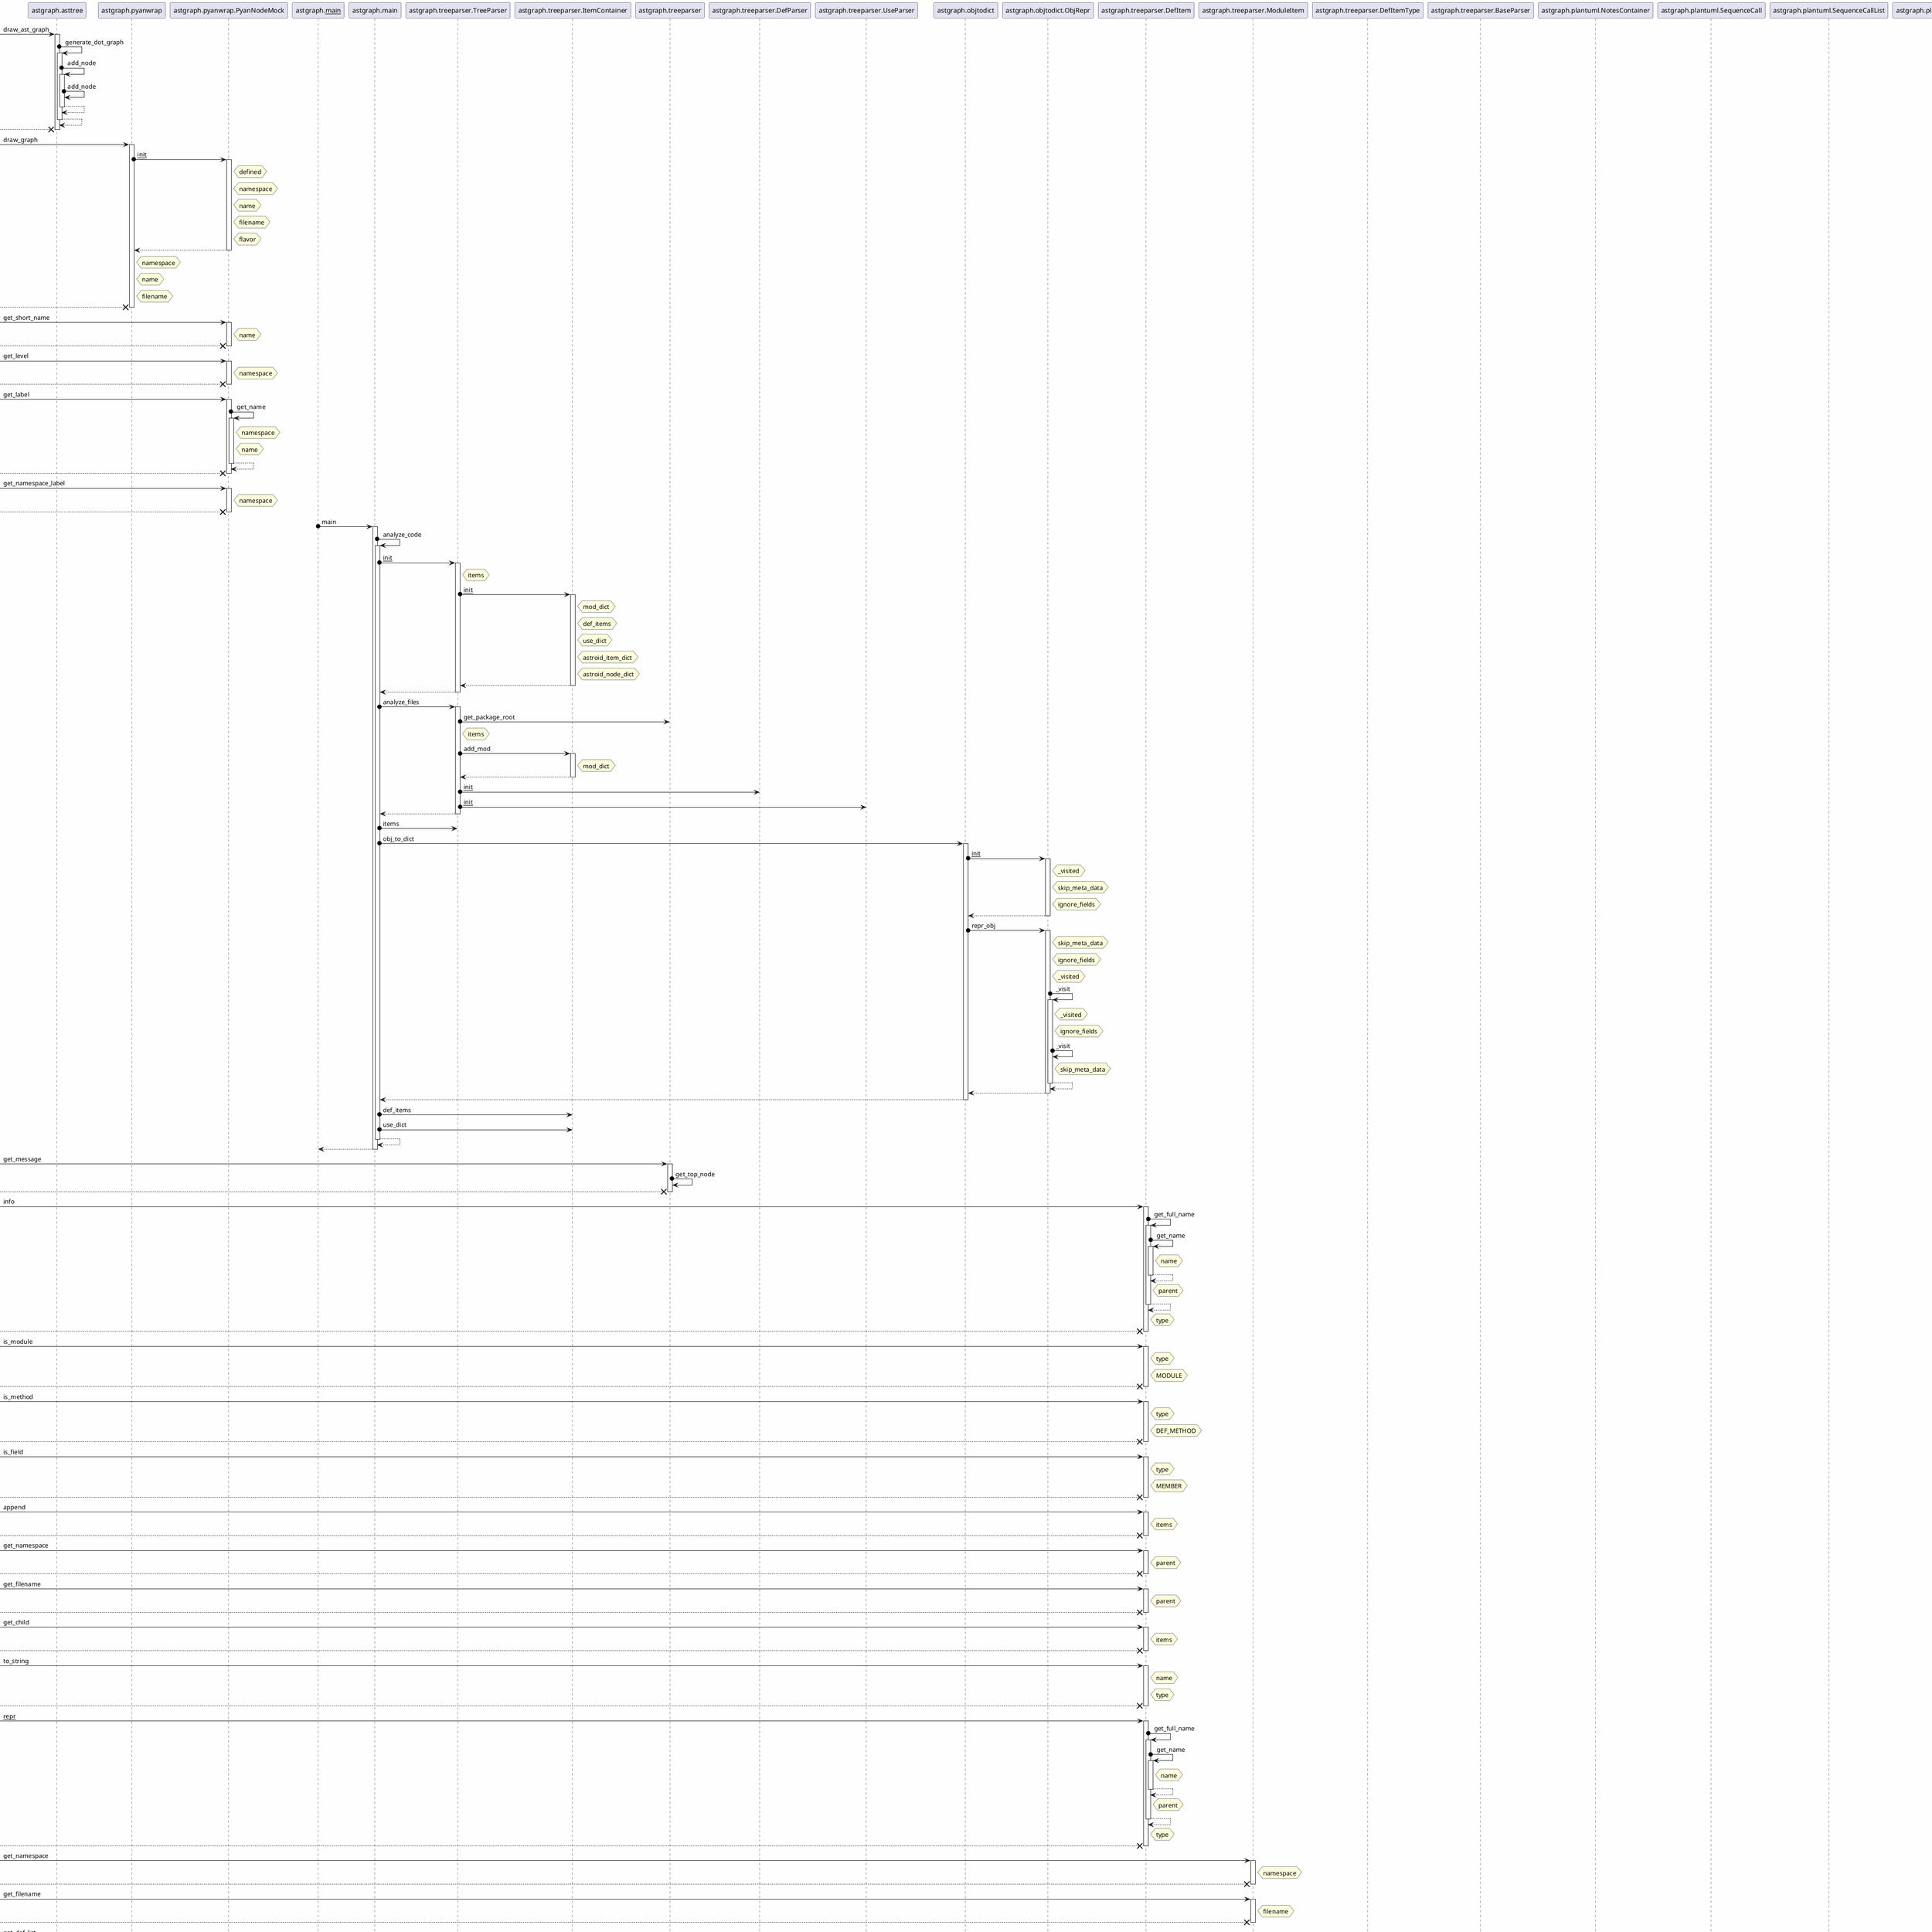 @startuml

skinparam backgroundColor #FEFEFE


[-> astgraph.asttree : draw_ast_graph
activate astgraph.asttree
  astgraph.asttree o-> astgraph.asttree : generate_dot_graph
  activate astgraph.asttree
    astgraph.asttree o-> astgraph.asttree : add_node
    activate astgraph.asttree
      astgraph.asttree o-> astgraph.asttree : add_node
    astgraph.asttree --> astgraph.asttree
    deactivate astgraph.asttree

  astgraph.asttree --> astgraph.asttree
  deactivate astgraph.asttree

[-->x astgraph.asttree
deactivate astgraph.asttree

[-> astgraph.pyanwrap : draw_graph
activate astgraph.pyanwrap
  astgraph.pyanwrap o-> astgraph.pyanwrap.PyanNodeMock : __init__
  activate astgraph.pyanwrap.PyanNodeMock
    hnote right of astgraph.pyanwrap.PyanNodeMock
    defined
    endrnote
    hnote right of astgraph.pyanwrap.PyanNodeMock
    namespace
    endrnote
    hnote right of astgraph.pyanwrap.PyanNodeMock
    name
    endrnote
    hnote right of astgraph.pyanwrap.PyanNodeMock
    filename
    endrnote
    hnote right of astgraph.pyanwrap.PyanNodeMock
    flavor
    endrnote
  astgraph.pyanwrap.PyanNodeMock --> astgraph.pyanwrap
  deactivate astgraph.pyanwrap.PyanNodeMock

  hnote right of astgraph.pyanwrap
  namespace
  endrnote
  hnote right of astgraph.pyanwrap
  name
  endrnote
  hnote right of astgraph.pyanwrap
  filename
  endrnote
[-->x astgraph.pyanwrap
deactivate astgraph.pyanwrap

[-> astgraph.pyanwrap.PyanNodeMock : get_short_name
activate astgraph.pyanwrap.PyanNodeMock
  hnote right of astgraph.pyanwrap.PyanNodeMock
  name
  endrnote
[-->x astgraph.pyanwrap.PyanNodeMock
deactivate astgraph.pyanwrap.PyanNodeMock

[-> astgraph.pyanwrap.PyanNodeMock : get_level
activate astgraph.pyanwrap.PyanNodeMock
  hnote right of astgraph.pyanwrap.PyanNodeMock
  namespace
  endrnote
[-->x astgraph.pyanwrap.PyanNodeMock
deactivate astgraph.pyanwrap.PyanNodeMock

[-> astgraph.pyanwrap.PyanNodeMock : get_label
activate astgraph.pyanwrap.PyanNodeMock
  astgraph.pyanwrap.PyanNodeMock o-> astgraph.pyanwrap.PyanNodeMock : get_name
  activate astgraph.pyanwrap.PyanNodeMock
    hnote right of astgraph.pyanwrap.PyanNodeMock
    namespace
    endrnote
    hnote right of astgraph.pyanwrap.PyanNodeMock
    name
    endrnote
  astgraph.pyanwrap.PyanNodeMock --> astgraph.pyanwrap.PyanNodeMock
  deactivate astgraph.pyanwrap.PyanNodeMock

[-->x astgraph.pyanwrap.PyanNodeMock
deactivate astgraph.pyanwrap.PyanNodeMock

[-> astgraph.pyanwrap.PyanNodeMock : get_namespace_label
activate astgraph.pyanwrap.PyanNodeMock
  hnote right of astgraph.pyanwrap.PyanNodeMock
  namespace
  endrnote
[-->x astgraph.pyanwrap.PyanNodeMock
deactivate astgraph.pyanwrap.PyanNodeMock

astgraph.__main__ o-> astgraph.main : main
activate astgraph.main
  astgraph.main o-> astgraph.main : analyze_code
  activate astgraph.main
    astgraph.main o-> astgraph.treeparser.TreeParser : __init__
    activate astgraph.treeparser.TreeParser
      hnote right of astgraph.treeparser.TreeParser
      items
      endrnote
      astgraph.treeparser.TreeParser o-> astgraph.treeparser.ItemContainer : __init__
      activate astgraph.treeparser.ItemContainer
        hnote right of astgraph.treeparser.ItemContainer
        mod_dict
        endrnote
        hnote right of astgraph.treeparser.ItemContainer
        def_items
        endrnote
        hnote right of astgraph.treeparser.ItemContainer
        use_dict
        endrnote
        hnote right of astgraph.treeparser.ItemContainer
        astroid_item_dict
        endrnote
        hnote right of astgraph.treeparser.ItemContainer
        astroid_node_dict
        endrnote
      astgraph.treeparser.ItemContainer --> astgraph.treeparser.TreeParser
      deactivate astgraph.treeparser.ItemContainer

    astgraph.treeparser.TreeParser --> astgraph.main
    deactivate astgraph.treeparser.TreeParser

    astgraph.main o-> astgraph.treeparser.TreeParser : analyze_files
    activate astgraph.treeparser.TreeParser
      astgraph.treeparser.TreeParser o-> astgraph.treeparser : get_package_root
      hnote right of astgraph.treeparser.TreeParser
      items
      endrnote
      astgraph.treeparser.TreeParser o-> astgraph.treeparser.ItemContainer : add_mod
      activate astgraph.treeparser.ItemContainer
        hnote right of astgraph.treeparser.ItemContainer
        mod_dict
        endrnote
      astgraph.treeparser.ItemContainer --> astgraph.treeparser.TreeParser
      deactivate astgraph.treeparser.ItemContainer

      astgraph.treeparser.TreeParser o-> astgraph.treeparser.DefParser : __init__
      astgraph.treeparser.TreeParser o-> astgraph.treeparser.UseParser : __init__
    astgraph.treeparser.TreeParser --> astgraph.main
    deactivate astgraph.treeparser.TreeParser

    astgraph.main o-> astgraph.treeparser.TreeParser : items
    astgraph.main o-> astgraph.objtodict : obj_to_dict
    activate astgraph.objtodict
      astgraph.objtodict o-> astgraph.objtodict.ObjRepr : __init__
      activate astgraph.objtodict.ObjRepr
        hnote right of astgraph.objtodict.ObjRepr
        _visited
        endrnote
        hnote right of astgraph.objtodict.ObjRepr
        skip_meta_data
        endrnote
        hnote right of astgraph.objtodict.ObjRepr
        ignore_fields
        endrnote
      astgraph.objtodict.ObjRepr --> astgraph.objtodict
      deactivate astgraph.objtodict.ObjRepr

      astgraph.objtodict o-> astgraph.objtodict.ObjRepr : repr_obj
      activate astgraph.objtodict.ObjRepr
        hnote right of astgraph.objtodict.ObjRepr
        skip_meta_data
        endrnote
        hnote right of astgraph.objtodict.ObjRepr
        ignore_fields
        endrnote
        hnote right of astgraph.objtodict.ObjRepr
        _visited
        endrnote
        astgraph.objtodict.ObjRepr o-> astgraph.objtodict.ObjRepr : _visit
        activate astgraph.objtodict.ObjRepr
          hnote right of astgraph.objtodict.ObjRepr
          _visited
          endrnote
          hnote right of astgraph.objtodict.ObjRepr
          ignore_fields
          endrnote
          astgraph.objtodict.ObjRepr o-> astgraph.objtodict.ObjRepr : _visit
          hnote right of astgraph.objtodict.ObjRepr
          skip_meta_data
          endrnote
        astgraph.objtodict.ObjRepr --> astgraph.objtodict.ObjRepr
        deactivate astgraph.objtodict.ObjRepr

      astgraph.objtodict.ObjRepr --> astgraph.objtodict
      deactivate astgraph.objtodict.ObjRepr

    astgraph.objtodict --> astgraph.main
    deactivate astgraph.objtodict

    astgraph.main o-> astgraph.treeparser.ItemContainer : def_items
    astgraph.main o-> astgraph.treeparser.ItemContainer : use_dict
  astgraph.main --> astgraph.main
  deactivate astgraph.main

astgraph.main --> astgraph.__main__
deactivate astgraph.main

[-> astgraph.treeparser : get_message
activate astgraph.treeparser
  astgraph.treeparser o-> astgraph.treeparser : get_top_node
[-->x astgraph.treeparser
deactivate astgraph.treeparser

[-> astgraph.treeparser.DefItem : info
activate astgraph.treeparser.DefItem
  astgraph.treeparser.DefItem o-> astgraph.treeparser.DefItem : get_full_name
  activate astgraph.treeparser.DefItem
    astgraph.treeparser.DefItem o-> astgraph.treeparser.DefItem : get_name
    activate astgraph.treeparser.DefItem
      hnote right of astgraph.treeparser.DefItem
      name
      endrnote
    astgraph.treeparser.DefItem --> astgraph.treeparser.DefItem
    deactivate astgraph.treeparser.DefItem

    hnote right of astgraph.treeparser.DefItem
    parent
    endrnote
  astgraph.treeparser.DefItem --> astgraph.treeparser.DefItem
  deactivate astgraph.treeparser.DefItem

  hnote right of astgraph.treeparser.DefItem
  type
  endrnote
[-->x astgraph.treeparser.DefItem
deactivate astgraph.treeparser.DefItem

[-> astgraph.treeparser.DefItem : is_module
activate astgraph.treeparser.DefItem
  hnote right of astgraph.treeparser.DefItem
  type
  endrnote
  hnote right of astgraph.treeparser.DefItem
  MODULE
  endrnote
[-->x astgraph.treeparser.DefItem
deactivate astgraph.treeparser.DefItem

[-> astgraph.treeparser.DefItem : is_method
activate astgraph.treeparser.DefItem
  hnote right of astgraph.treeparser.DefItem
  type
  endrnote
  hnote right of astgraph.treeparser.DefItem
  DEF_METHOD
  endrnote
[-->x astgraph.treeparser.DefItem
deactivate astgraph.treeparser.DefItem

[-> astgraph.treeparser.DefItem : is_field
activate astgraph.treeparser.DefItem
  hnote right of astgraph.treeparser.DefItem
  type
  endrnote
  hnote right of astgraph.treeparser.DefItem
  MEMBER
  endrnote
[-->x astgraph.treeparser.DefItem
deactivate astgraph.treeparser.DefItem

[-> astgraph.treeparser.DefItem : append
activate astgraph.treeparser.DefItem
  hnote right of astgraph.treeparser.DefItem
  items
  endrnote
[-->x astgraph.treeparser.DefItem
deactivate astgraph.treeparser.DefItem

[-> astgraph.treeparser.DefItem : get_namespace
activate astgraph.treeparser.DefItem
  hnote right of astgraph.treeparser.DefItem
  parent
  endrnote
[-->x astgraph.treeparser.DefItem
deactivate astgraph.treeparser.DefItem

[-> astgraph.treeparser.DefItem : get_filename
activate astgraph.treeparser.DefItem
  hnote right of astgraph.treeparser.DefItem
  parent
  endrnote
[-->x astgraph.treeparser.DefItem
deactivate astgraph.treeparser.DefItem

[-> astgraph.treeparser.DefItem : get_child
activate astgraph.treeparser.DefItem
  hnote right of astgraph.treeparser.DefItem
  items
  endrnote
[-->x astgraph.treeparser.DefItem
deactivate astgraph.treeparser.DefItem

[-> astgraph.treeparser.DefItem : to_string
activate astgraph.treeparser.DefItem
  hnote right of astgraph.treeparser.DefItem
  name
  endrnote
  hnote right of astgraph.treeparser.DefItem
  type
  endrnote
[-->x astgraph.treeparser.DefItem
deactivate astgraph.treeparser.DefItem

[-> astgraph.treeparser.DefItem : __repr__
activate astgraph.treeparser.DefItem
  astgraph.treeparser.DefItem o-> astgraph.treeparser.DefItem : get_full_name
  activate astgraph.treeparser.DefItem
    astgraph.treeparser.DefItem o-> astgraph.treeparser.DefItem : get_name
    activate astgraph.treeparser.DefItem
      hnote right of astgraph.treeparser.DefItem
      name
      endrnote
    astgraph.treeparser.DefItem --> astgraph.treeparser.DefItem
    deactivate astgraph.treeparser.DefItem

    hnote right of astgraph.treeparser.DefItem
    parent
    endrnote
  astgraph.treeparser.DefItem --> astgraph.treeparser.DefItem
  deactivate astgraph.treeparser.DefItem

  hnote right of astgraph.treeparser.DefItem
  type
  endrnote
[-->x astgraph.treeparser.DefItem
deactivate astgraph.treeparser.DefItem

[-> astgraph.treeparser.ModuleItem : get_namespace
activate astgraph.treeparser.ModuleItem
  hnote right of astgraph.treeparser.ModuleItem
  namespace
  endrnote
[-->x astgraph.treeparser.ModuleItem
deactivate astgraph.treeparser.ModuleItem

[-> astgraph.treeparser.ModuleItem : get_filename
activate astgraph.treeparser.ModuleItem
  hnote right of astgraph.treeparser.ModuleItem
  filename
  endrnote
[-->x astgraph.treeparser.ModuleItem
deactivate astgraph.treeparser.ModuleItem

[-> astgraph.treeparser.ItemContainer : get_def_list
activate astgraph.treeparser.ItemContainer
  hnote right of astgraph.treeparser.ItemContainer
  def_items
  endrnote
[-->x astgraph.treeparser.ItemContainer
deactivate astgraph.treeparser.ItemContainer

[-> astgraph.treeparser.ItemContainer : get_use_list
activate astgraph.treeparser.ItemContainer
  hnote right of astgraph.treeparser.ItemContainer
  use_dict
  endrnote
[-->x astgraph.treeparser.ItemContainer
deactivate astgraph.treeparser.ItemContainer

[-> astgraph.treeparser.ItemContainer : create_def
activate astgraph.treeparser.ItemContainer
  hnote right of astgraph.treeparser.ItemContainer
  MODULE
  endrnote
  astgraph.treeparser.ItemContainer o-> astgraph.treeparser.ModuleItem : __init__
  activate astgraph.treeparser.ModuleItem
    astgraph.treeparser.ModuleItem o-> astgraph.treeparser.DefItemType : MODULE
    hnote right of astgraph.treeparser.ModuleItem
    namespace
    endrnote
    hnote right of astgraph.treeparser.ModuleItem
    filename
    endrnote
  astgraph.treeparser.ModuleItem --> astgraph.treeparser.ItemContainer
  deactivate astgraph.treeparser.ModuleItem

  astgraph.treeparser.ItemContainer o-> astgraph.treeparser.DefItem : __init__
  activate astgraph.treeparser.DefItem
    hnote right of astgraph.treeparser.DefItem
    node_id
    endrnote
    hnote right of astgraph.treeparser.DefItem
    type
    endrnote
    hnote right of astgraph.treeparser.DefItem
    parent
    endrnote
    hnote right of astgraph.treeparser.DefItem
    name
    endrnote
    hnote right of astgraph.treeparser.DefItem
    items
    endrnote
    hnote right of astgraph.treeparser.DefItem
    type_hint
    endrnote
  astgraph.treeparser.DefItem --> astgraph.treeparser.ItemContainer
  deactivate astgraph.treeparser.DefItem

  hnote right of astgraph.treeparser.ItemContainer
  astroid_item_dict
  endrnote
  hnote right of astgraph.treeparser.ItemContainer
  astroid_node_dict
  endrnote
[-->x astgraph.treeparser.ItemContainer
deactivate astgraph.treeparser.ItemContainer

[-> astgraph.treeparser.ItemContainer : create_module_def
activate astgraph.treeparser.ItemContainer
  astgraph.treeparser.ItemContainer o-> astgraph.treeparser.ModuleItem : __init__
  activate astgraph.treeparser.ModuleItem
    astgraph.treeparser.ModuleItem o-> astgraph.treeparser.DefItemType : MODULE
    hnote right of astgraph.treeparser.ModuleItem
    namespace
    endrnote
    hnote right of astgraph.treeparser.ModuleItem
    filename
    endrnote
  astgraph.treeparser.ModuleItem --> astgraph.treeparser.ItemContainer
  deactivate astgraph.treeparser.ModuleItem

  hnote right of astgraph.treeparser.ItemContainer
  astroid_item_dict
  endrnote
  hnote right of astgraph.treeparser.ItemContainer
  astroid_node_dict
  endrnote
[-->x astgraph.treeparser.ItemContainer
deactivate astgraph.treeparser.ItemContainer

[-> astgraph.treeparser.ItemContainer : append_def
activate astgraph.treeparser.ItemContainer
  hnote right of astgraph.treeparser.ItemContainer
  MODULE
  endrnote
  hnote right of astgraph.treeparser.ItemContainer
  def_items
  endrnote
  astgraph.treeparser.ItemContainer o-> astgraph.treeparser.ItemContainer : find_scope_by_id
  activate astgraph.treeparser.ItemContainer
    hnote right of astgraph.treeparser.ItemContainer
    astroid_node_dict
    endrnote
    astgraph.treeparser.ItemContainer o-> astgraph.treeparser.ItemContainer : find_scope
    activate astgraph.treeparser.ItemContainer
      astgraph.treeparser.ItemContainer o-> astgraph.treeparser.ItemContainer : find_def_item
      activate astgraph.treeparser.ItemContainer
        hnote right of astgraph.treeparser.ItemContainer
        astroid_item_dict
        endrnote
      astgraph.treeparser.ItemContainer --> astgraph.treeparser.ItemContainer
      deactivate astgraph.treeparser.ItemContainer

    astgraph.treeparser.ItemContainer --> astgraph.treeparser.ItemContainer
    deactivate astgraph.treeparser.ItemContainer

  astgraph.treeparser.ItemContainer --> astgraph.treeparser.ItemContainer
  deactivate astgraph.treeparser.ItemContainer

  astgraph.treeparser.ItemContainer o-> astgraph.treeparser.ItemContainer : append_def_parent
  activate astgraph.treeparser.ItemContainer
    hnote right of astgraph.treeparser.ItemContainer
    def_items
    endrnote
  astgraph.treeparser.ItemContainer --> astgraph.treeparser.ItemContainer
  deactivate astgraph.treeparser.ItemContainer

[-->x astgraph.treeparser.ItemContainer
deactivate astgraph.treeparser.ItemContainer

[-> astgraph.treeparser.ItemContainer : append_use
activate astgraph.treeparser.ItemContainer
  hnote right of astgraph.treeparser.ItemContainer
  use_dict
  endrnote
[-->x astgraph.treeparser.ItemContainer
deactivate astgraph.treeparser.ItemContainer

[-> astgraph.treeparser.ItemContainer : find_parent_scope_def
activate astgraph.treeparser.ItemContainer
  astgraph.treeparser.ItemContainer o-> astgraph.treeparser.ItemContainer : find_def_item
  activate astgraph.treeparser.ItemContainer
    hnote right of astgraph.treeparser.ItemContainer
    astroid_item_dict
    endrnote
  astgraph.treeparser.ItemContainer --> astgraph.treeparser.ItemContainer
  deactivate astgraph.treeparser.ItemContainer

[-->x astgraph.treeparser.ItemContainer
deactivate astgraph.treeparser.ItemContainer

[-> astgraph.treeparser.ItemContainer : find_scope_class
activate astgraph.treeparser.ItemContainer
  astgraph.treeparser.ItemContainer o-> astgraph.treeparser.ItemContainer : find_def_item
  activate astgraph.treeparser.ItemContainer
    hnote right of astgraph.treeparser.ItemContainer
    astroid_item_dict
    endrnote
  astgraph.treeparser.ItemContainer --> astgraph.treeparser.ItemContainer
  deactivate astgraph.treeparser.ItemContainer

  hnote right of astgraph.treeparser.ItemContainer
  CLASS
  endrnote
[-->x astgraph.treeparser.ItemContainer
deactivate astgraph.treeparser.ItemContainer

[-> astgraph.treeparser.BaseParser : __init__
activate astgraph.treeparser.BaseParser
  astgraph.treeparser.BaseParser o-> astgraph.treeparser.ItemContainer : __init__
  activate astgraph.treeparser.ItemContainer
    hnote right of astgraph.treeparser.ItemContainer
    mod_dict
    endrnote
    hnote right of astgraph.treeparser.ItemContainer
    def_items
    endrnote
    hnote right of astgraph.treeparser.ItemContainer
    use_dict
    endrnote
    hnote right of astgraph.treeparser.ItemContainer
    astroid_item_dict
    endrnote
    hnote right of astgraph.treeparser.ItemContainer
    astroid_node_dict
    endrnote
  astgraph.treeparser.ItemContainer --> astgraph.treeparser.BaseParser
  deactivate astgraph.treeparser.ItemContainer

  hnote right of astgraph.treeparser.BaseParser
  items
  endrnote
[-->x astgraph.treeparser.BaseParser
deactivate astgraph.treeparser.BaseParser

[-> astgraph.treeparser.BaseParser : analyze
activate astgraph.treeparser.BaseParser
  astgraph.treeparser.BaseParser o-> astgraph.treeparser.BaseParser : _visit
[-->x astgraph.treeparser.BaseParser
deactivate astgraph.treeparser.BaseParser

[-> astgraph.treeparser.BaseParser : _visit_children
activate astgraph.treeparser.BaseParser
  astgraph.treeparser.BaseParser o-> astgraph.treeparser.BaseParser : _visit
[-->x astgraph.treeparser.BaseParser
deactivate astgraph.treeparser.BaseParser

[-> astgraph.treeparser.BaseParser : _visit_list
activate astgraph.treeparser.BaseParser
  astgraph.treeparser.BaseParser o-> astgraph.treeparser.BaseParser : _visit
[-->x astgraph.treeparser.BaseParser
deactivate astgraph.treeparser.BaseParser

[-> astgraph.treeparser.TreeParser : analyze_code
activate astgraph.treeparser.TreeParser
  astgraph.treeparser.TreeParser o-> astgraph.treeparser.TreeParser : analyze
  activate astgraph.treeparser.TreeParser
    hnote right of astgraph.treeparser.TreeParser
    items
    endrnote
    astgraph.treeparser.TreeParser o-> astgraph.treeparser.ItemContainer : add_mod
    activate astgraph.treeparser.ItemContainer
      hnote right of astgraph.treeparser.ItemContainer
      mod_dict
      endrnote
    astgraph.treeparser.ItemContainer --> astgraph.treeparser.TreeParser
    deactivate astgraph.treeparser.ItemContainer

    astgraph.treeparser.TreeParser o-> astgraph.treeparser.DefParser : __init__
    astgraph.treeparser.TreeParser o-> astgraph.treeparser.UseParser : __init__
  astgraph.treeparser.TreeParser --> astgraph.treeparser.TreeParser
  deactivate astgraph.treeparser.TreeParser

[-->x astgraph.treeparser.TreeParser
deactivate astgraph.treeparser.TreeParser

[-> astgraph.treeparser : get_modname
activate astgraph.treeparser
  astgraph.treeparser o-> astgraph.treeparser : get_package_root
  astgraph.treeparser o-> astgraph.treeparser : get_file_modname
[-->x astgraph.treeparser
deactivate astgraph.treeparser

[-> astgraph.plantuml.NotesContainer : __init__
activate astgraph.plantuml.NotesContainer
  hnote right of astgraph.plantuml.NotesContainer
  _notes_lines
  endrnote
  hnote right of astgraph.plantuml.NotesContainer
  bg_color
  endrnote
[-->x astgraph.plantuml.NotesContainer
deactivate astgraph.plantuml.NotesContainer

[-> astgraph.plantuml.NotesContainer : __len__
activate astgraph.plantuml.NotesContainer
  hnote right of astgraph.plantuml.NotesContainer
  _notes_lines
  endrnote
[-->x astgraph.plantuml.NotesContainer
deactivate astgraph.plantuml.NotesContainer

[-> astgraph.plantuml.NotesContainer : __getitem__
activate astgraph.plantuml.NotesContainer
  hnote right of astgraph.plantuml.NotesContainer
  _notes_lines
  endrnote
[-->x astgraph.plantuml.NotesContainer
deactivate astgraph.plantuml.NotesContainer

[-> astgraph.plantuml.NotesContainer : __iter__
activate astgraph.plantuml.NotesContainer
  hnote right of astgraph.plantuml.NotesContainer
  _notes_lines
  endrnote
[-->x astgraph.plantuml.NotesContainer
deactivate astgraph.plantuml.NotesContainer

[-> astgraph.plantuml.SequenceCall : get_receiver
activate astgraph.plantuml.SequenceCall
  hnote right of astgraph.plantuml.SequenceCall
  calles
  endrnote
[-->x astgraph.plantuml.SequenceCall
deactivate astgraph.plantuml.SequenceCall

[-> astgraph.plantuml.SequenceCall : add_simple_subcall
activate astgraph.plantuml.SequenceCall
  astgraph.plantuml.SequenceCall o-> astgraph.plantuml.SequenceCall : create_simple
  activate astgraph.plantuml.SequenceCall
    astgraph.plantuml.SequenceCall o-> astgraph.plantuml.SequenceCall : __init__
    activate astgraph.plantuml.SequenceCall
      hnote right of astgraph.plantuml.SequenceCall
      parent
      endrnote
      hnote right of astgraph.plantuml.SequenceCall
      caller
      endrnote
      hnote right of astgraph.plantuml.SequenceCall
      calles
      endrnote
      hnote right of astgraph.plantuml.SequenceCall
      subcalls
      endrnote
      hnote right of astgraph.plantuml.SequenceCall
      label
      endrnote
      hnote right of astgraph.plantuml.SequenceCall
      notes_data
      endrnote
    astgraph.plantuml.SequenceCall --> astgraph.plantuml.SequenceCall
    deactivate astgraph.plantuml.SequenceCall

    hnote right of astgraph.plantuml.SequenceCall
    caller
    endrnote
    hnote right of astgraph.plantuml.SequenceCall
    calles
    endrnote
    hnote right of astgraph.plantuml.SequenceCall
    label
    endrnote
  astgraph.plantuml.SequenceCall --> astgraph.plantuml.SequenceCall
  deactivate astgraph.plantuml.SequenceCall

  astgraph.plantuml.SequenceCall o-> astgraph.plantuml.SequenceCall : append_subcall
  activate astgraph.plantuml.SequenceCall
    hnote right of astgraph.plantuml.SequenceCall
    subcalls
    endrnote
  astgraph.plantuml.SequenceCall --> astgraph.plantuml.SequenceCall
  deactivate astgraph.plantuml.SequenceCall

[-->x astgraph.plantuml.SequenceCall
deactivate astgraph.plantuml.SequenceCall

[-> astgraph.plantuml.SequenceCall : add_subcalles
activate astgraph.plantuml.SequenceCall
  astgraph.plantuml.SequenceCall o-> astgraph.plantuml.SequenceCall : create_calles
  activate astgraph.plantuml.SequenceCall
    astgraph.plantuml.SequenceCall o-> astgraph.plantuml.SequenceCall : __init__
    activate astgraph.plantuml.SequenceCall
      hnote right of astgraph.plantuml.SequenceCall
      parent
      endrnote
      hnote right of astgraph.plantuml.SequenceCall
      caller
      endrnote
      hnote right of astgraph.plantuml.SequenceCall
      calles
      endrnote
      hnote right of astgraph.plantuml.SequenceCall
      subcalls
      endrnote
      hnote right of astgraph.plantuml.SequenceCall
      label
      endrnote
      hnote right of astgraph.plantuml.SequenceCall
      notes_data
      endrnote
    astgraph.plantuml.SequenceCall --> astgraph.plantuml.SequenceCall
    deactivate astgraph.plantuml.SequenceCall

    hnote right of astgraph.plantuml.SequenceCall
    caller
    endrnote
    hnote right of astgraph.plantuml.SequenceCall
    calles
    endrnote
    hnote right of astgraph.plantuml.SequenceCall
    label
    endrnote
  astgraph.plantuml.SequenceCall --> astgraph.plantuml.SequenceCall
  deactivate astgraph.plantuml.SequenceCall

  astgraph.plantuml.SequenceCall o-> astgraph.plantuml.SequenceCall : append_subcall
  activate astgraph.plantuml.SequenceCall
    hnote right of astgraph.plantuml.SequenceCall
    subcalls
    endrnote
  astgraph.plantuml.SequenceCall --> astgraph.plantuml.SequenceCall
  deactivate astgraph.plantuml.SequenceCall

[-->x astgraph.plantuml.SequenceCall
deactivate astgraph.plantuml.SequenceCall

[-> astgraph.plantuml.SequenceCallList : add_calles
activate astgraph.plantuml.SequenceCallList
  astgraph.plantuml.SequenceCallList o-> astgraph.plantuml.SequenceCall : create_calles
  activate astgraph.plantuml.SequenceCall
    astgraph.plantuml.SequenceCall o-> astgraph.plantuml.SequenceCall : __init__
    activate astgraph.plantuml.SequenceCall
      hnote right of astgraph.plantuml.SequenceCall
      parent
      endrnote
      hnote right of astgraph.plantuml.SequenceCall
      caller
      endrnote
      hnote right of astgraph.plantuml.SequenceCall
      calles
      endrnote
      hnote right of astgraph.plantuml.SequenceCall
      subcalls
      endrnote
      hnote right of astgraph.plantuml.SequenceCall
      label
      endrnote
      hnote right of astgraph.plantuml.SequenceCall
      notes_data
      endrnote
    astgraph.plantuml.SequenceCall --> astgraph.plantuml.SequenceCall
    deactivate astgraph.plantuml.SequenceCall

    hnote right of astgraph.plantuml.SequenceCall
    caller
    endrnote
    hnote right of astgraph.plantuml.SequenceCall
    calles
    endrnote
    hnote right of astgraph.plantuml.SequenceCall
    label
    endrnote
  astgraph.plantuml.SequenceCall --> astgraph.plantuml.SequenceCallList
  deactivate astgraph.plantuml.SequenceCall

  hnote right of astgraph.plantuml.SequenceCallList
  items
  endrnote
[-->x astgraph.plantuml.SequenceCallList
deactivate astgraph.plantuml.SequenceCallList

[-> astgraph.plantuml.SequenceGraph : add_actor
activate astgraph.plantuml.SequenceGraph
  hnote right of astgraph.plantuml.SequenceGraph
  actors_list
  endrnote
[-->x astgraph.plantuml.SequenceGraph
deactivate astgraph.plantuml.SequenceGraph

[-> astgraph.plantuml.SequenceGraph : get_actors
activate astgraph.plantuml.SequenceGraph
  hnote right of astgraph.plantuml.SequenceGraph
  actors_list
  endrnote
[-->x astgraph.plantuml.SequenceGraph
deactivate astgraph.plantuml.SequenceGraph

[-> astgraph.plantuml.SequenceGraph : get_all_calls_flat
activate astgraph.plantuml.SequenceGraph
  astgraph.plantuml.SequenceGraph o-> astgraph.plantuml.SequenceGraph : get_all_calls
  activate astgraph.plantuml.SequenceGraph
    hnote right of astgraph.plantuml.SequenceGraph
    loops
    endrnote
  astgraph.plantuml.SequenceGraph --> astgraph.plantuml.SequenceGraph
  deactivate astgraph.plantuml.SequenceGraph

[-->x astgraph.plantuml.SequenceGraph
deactivate astgraph.plantuml.SequenceGraph

[-> astgraph.plantuml : draw_graph
activate astgraph.plantuml
  astgraph.plantuml o-> astgraph.plantuml.Converter : __init__
  activate astgraph.plantuml.Converter
    hnote right of astgraph.plantuml.Converter
    use_dict
    endrnote
    hnote right of astgraph.plantuml.Converter
    sequence_graph
    endrnote
    hnote right of astgraph.plantuml.Converter
    sequence
    endrnote
  astgraph.plantuml.Converter --> astgraph.plantuml
  deactivate astgraph.plantuml.Converter

  astgraph.plantuml o-> astgraph.plantuml.Converter : convert
  activate astgraph.plantuml.Converter
    hnote right of astgraph.plantuml.Converter
    use_dict
    endrnote
    hnote right of astgraph.plantuml.Converter
    sequence_graph
    endrnote
    astgraph.plantuml.Converter o-> astgraph.plantuml.SequenceGraph : __init__
    activate astgraph.plantuml.SequenceGraph
      hnote right of astgraph.plantuml.SequenceGraph
      params
      endrnote
      hnote right of astgraph.plantuml.SequenceGraph
      actors_list
      endrnote
      hnote right of astgraph.plantuml.SequenceGraph
      loops
      endrnote
    astgraph.plantuml.SequenceGraph --> astgraph.plantuml.Converter
    deactivate astgraph.plantuml.SequenceGraph

    hnote right of astgraph.plantuml.Converter
    sequence
    endrnote
    astgraph.plantuml.Converter o-> astgraph.plantuml.SequenceCallList : __init__
    activate astgraph.plantuml.SequenceCallList
      hnote right of astgraph.plantuml.SequenceCallList
      repeats
      endrnote
      hnote right of astgraph.plantuml.SequenceCallList
      items
      endrnote
    astgraph.plantuml.SequenceCallList --> astgraph.plantuml.Converter
    deactivate astgraph.plantuml.SequenceCallList

    astgraph.plantuml.Converter o-> astgraph.graphtheory : get_root_items
    activate astgraph.graphtheory
      astgraph.graphtheory o-> astgraph.graphtheory : get_connected
    astgraph.graphtheory --> astgraph.plantuml.Converter
    deactivate astgraph.graphtheory

    astgraph.plantuml.Converter o-> astgraph.graphtheory : visit_graph
    activate astgraph.graphtheory
      astgraph.graphtheory o-> astgraph.graphtheory.Visitor : __init__
      activate astgraph.graphtheory.Visitor
        hnote right of astgraph.graphtheory.Visitor
        _edges_dict
        endrnote
        hnote right of astgraph.graphtheory.Visitor
        _callback
        endrnote
        hnote right of astgraph.graphtheory.Visitor
        _visited
        endrnote
      astgraph.graphtheory.Visitor --> astgraph.graphtheory
      deactivate astgraph.graphtheory.Visitor

      astgraph.graphtheory o-> astgraph.graphtheory.Visitor : visit
      activate astgraph.graphtheory.Visitor
        hnote right of astgraph.graphtheory.Visitor
        _edges_dict
        endrnote
        hnote right of astgraph.graphtheory.Visitor
        _callback
        endrnote
        hnote right of astgraph.graphtheory.Visitor
        _visited
        endrnote
        astgraph.graphtheory.Visitor o-> astgraph.graphtheory.Visitor : _visit_node
        activate astgraph.graphtheory.Visitor
          hnote right of astgraph.graphtheory.Visitor
          _visited
          endrnote
          hnote right of astgraph.graphtheory.Visitor
          _callback
          endrnote
          hnote right of astgraph.graphtheory.Visitor
          _edges_dict
          endrnote
          astgraph.graphtheory.Visitor o-> astgraph.graphtheory.Visitor : _visit_node
        astgraph.graphtheory.Visitor --> astgraph.graphtheory.Visitor
        deactivate astgraph.graphtheory.Visitor

      astgraph.graphtheory.Visitor --> astgraph.graphtheory
      deactivate astgraph.graphtheory.Visitor

    astgraph.graphtheory --> astgraph.plantuml.Converter
    deactivate astgraph.graphtheory

    astgraph.plantuml.Converter o-> astgraph.plantuml.Converter : _convert_root
    activate astgraph.plantuml.Converter
      astgraph.plantuml.Converter o-> astgraph.plantuml.Converter : _get_parent_name
      activate astgraph.plantuml.Converter
        astgraph.plantuml.Converter o-> astgraph.plantuml.Converter : _get_parent
        activate astgraph.plantuml.Converter
          astgraph.plantuml.Converter o-> astgraph.treeparser.DefItemType : MODULE
          astgraph.plantuml.Converter o-> astgraph.treeparser.DefItemType : CLASS
        astgraph.plantuml.Converter --> astgraph.plantuml.Converter
        deactivate astgraph.plantuml.Converter

      astgraph.plantuml.Converter --> astgraph.plantuml.Converter
      deactivate astgraph.plantuml.Converter

      hnote right of astgraph.plantuml.Converter
      sequence
      endrnote
      astgraph.plantuml.Converter o-> astgraph.plantuml.SequenceCallList : add_simple_call
      activate astgraph.plantuml.SequenceCallList
        astgraph.plantuml.SequenceCallList o-> astgraph.plantuml.SequenceCall : create_simple
        activate astgraph.plantuml.SequenceCall
          astgraph.plantuml.SequenceCall o-> astgraph.plantuml.SequenceCall : __init__
          activate astgraph.plantuml.SequenceCall
            hnote right of astgraph.plantuml.SequenceCall
            parent
            endrnote
            hnote right of astgraph.plantuml.SequenceCall
            caller
            endrnote
            hnote right of astgraph.plantuml.SequenceCall
            calles
            endrnote
            hnote right of astgraph.plantuml.SequenceCall
            subcalls
            endrnote
            hnote right of astgraph.plantuml.SequenceCall
            label
            endrnote
            hnote right of astgraph.plantuml.SequenceCall
            notes_data
            endrnote
          astgraph.plantuml.SequenceCall --> astgraph.plantuml.SequenceCall
          deactivate astgraph.plantuml.SequenceCall

          hnote right of astgraph.plantuml.SequenceCall
          caller
          endrnote
          hnote right of astgraph.plantuml.SequenceCall
          calles
          endrnote
          hnote right of astgraph.plantuml.SequenceCall
          label
          endrnote
        astgraph.plantuml.SequenceCall --> astgraph.plantuml.SequenceCallList
        deactivate astgraph.plantuml.SequenceCall

        hnote right of astgraph.plantuml.SequenceCallList
        items
        endrnote
      astgraph.plantuml.SequenceCallList --> astgraph.plantuml.Converter
      deactivate astgraph.plantuml.SequenceCallList

      hnote right of astgraph.plantuml.Converter
      use_dict
      endrnote
    astgraph.plantuml.Converter --> astgraph.plantuml.Converter
    deactivate astgraph.plantuml.Converter

    astgraph.plantuml.Converter o-> astgraph.plantuml.SequenceGraph : append_loop
    activate astgraph.plantuml.SequenceGraph
      hnote right of astgraph.plantuml.SequenceGraph
      loops
      endrnote
    astgraph.plantuml.SequenceGraph --> astgraph.plantuml.Converter
    deactivate astgraph.plantuml.SequenceGraph

  astgraph.plantuml.Converter --> astgraph.plantuml
  deactivate astgraph.plantuml.Converter

  astgraph.plantuml o-> astgraph.plantuml : generate_diagram
  activate astgraph.plantuml
    astgraph.plantuml o-> astgraph.plantuml.SequenceDiagramGenerator : __init__
    activate astgraph.plantuml.SequenceDiagramGenerator
      hnote right of astgraph.plantuml.SequenceDiagramGenerator
      seq_diagram
      endrnote
      hnote right of astgraph.plantuml.SequenceDiagramGenerator
      name_dict
      endrnote
      hnote right of astgraph.plantuml.SequenceDiagramGenerator
      params_dict
      endrnote
      astgraph.plantuml.SequenceDiagramGenerator o-> astgraph.plantuml.SequenceGraph : params
    astgraph.plantuml.SequenceDiagramGenerator --> astgraph.plantuml
    deactivate astgraph.plantuml.SequenceDiagramGenerator

    astgraph.plantuml o-> astgraph.plantuml.SequenceDiagramGenerator : generate
    activate astgraph.plantuml.SequenceDiagramGenerator
      astgraph.plantuml.SequenceDiagramGenerator o-> astgraph.plantuml : calculate_actors_optimized_order
      activate astgraph.plantuml
        astgraph.plantuml o-> astgraph.plantuml : calculate_width
      astgraph.plantuml --> astgraph.plantuml.SequenceDiagramGenerator
      deactivate astgraph.plantuml

      hnote right of astgraph.plantuml.SequenceDiagramGenerator
      seq_diagram
      endrnote
      astgraph.plantuml.SequenceDiagramGenerator o-> astgraph.plantuml.SequenceDiagramGenerator : _get_item_id
      activate astgraph.plantuml.SequenceDiagramGenerator
        hnote right of astgraph.plantuml.SequenceDiagramGenerator
        name_dict
        endrnote
      astgraph.plantuml.SequenceDiagramGenerator --> astgraph.plantuml.SequenceDiagramGenerator
      deactivate astgraph.plantuml.SequenceDiagramGenerator

      astgraph.plantuml.SequenceDiagramGenerator o-> astgraph.plantuml.SequenceGraph : get_loops
      activate astgraph.plantuml.SequenceGraph
        hnote right of astgraph.plantuml.SequenceGraph
        loops
        endrnote
      astgraph.plantuml.SequenceGraph --> astgraph.plantuml.SequenceDiagramGenerator
      deactivate astgraph.plantuml.SequenceGraph

      astgraph.plantuml.SequenceDiagramGenerator o-> astgraph.plantuml.SequenceDiagramGenerator : generate_loop
      activate astgraph.plantuml.SequenceDiagramGenerator
        hnote right of astgraph.plantuml.SequenceDiagramGenerator
        params_dict
        endrnote
        astgraph.plantuml.SequenceDiagramGenerator o-> astgraph.plantuml.SequenceDiagramGenerator : _add_seqcall
        activate astgraph.plantuml.SequenceDiagramGenerator
          astgraph.plantuml.SequenceDiagramGenerator o-> astgraph.plantuml.SequenceDiagramGenerator : _get_item_id
          astgraph.plantuml.SequenceDiagramGenerator o-> astgraph.plantuml.SequenceDiagramGenerator : _add_call
          activate astgraph.plantuml.SequenceDiagramGenerator
            astgraph.plantuml.SequenceDiagramGenerator o-> astgraph.plantuml.SequenceDiagramGenerator : _add_notes
            activate astgraph.plantuml.SequenceDiagramGenerator
              astgraph.plantuml.SequenceDiagramGenerator o-> astgraph.plantuml : convert_notes
              activate astgraph.plantuml
                astgraph.plantuml o-> astgraph.plantuml.NoteType : INFO
                astgraph.plantuml o-> astgraph.plantuml.NoteType : ERROR
                astgraph.plantuml o-> astgraph.plantuml : format_note_error
              astgraph.plantuml --> astgraph.plantuml.SequenceDiagramGenerator
              deactivate astgraph.plantuml

            astgraph.plantuml.SequenceDiagramGenerator --> astgraph.plantuml.SequenceDiagramGenerator
            deactivate astgraph.plantuml.SequenceDiagramGenerator

          astgraph.plantuml.SequenceDiagramGenerator --> astgraph.plantuml.SequenceDiagramGenerator
          deactivate astgraph.plantuml.SequenceDiagramGenerator

          astgraph.plantuml.SequenceDiagramGenerator o-> astgraph.plantuml.SequenceDiagramGenerator : _add_seqcall
        astgraph.plantuml.SequenceDiagramGenerator --> astgraph.plantuml.SequenceDiagramGenerator
        deactivate astgraph.plantuml.SequenceDiagramGenerator

      astgraph.plantuml.SequenceDiagramGenerator --> astgraph.plantuml.SequenceDiagramGenerator
      deactivate astgraph.plantuml.SequenceDiagramGenerator

    astgraph.plantuml.SequenceDiagramGenerator --> astgraph.plantuml
    deactivate astgraph.plantuml.SequenceDiagramGenerator

  astgraph.plantuml --> astgraph.plantuml
  deactivate astgraph.plantuml

  astgraph.plantuml o-> astgraph.plantuml : convert_to_svg
[-->x astgraph.plantuml
deactivate astgraph.plantuml

astgraph.main o-> astgraph.main : main
activate astgraph.main
  astgraph.main o-> astgraph.main : analyze_code
  activate astgraph.main
    astgraph.main o-> astgraph.treeparser.TreeParser : __init__
    activate astgraph.treeparser.TreeParser
      hnote right of astgraph.treeparser.TreeParser
      items
      endrnote
      astgraph.treeparser.TreeParser o-> astgraph.treeparser.ItemContainer : __init__
      activate astgraph.treeparser.ItemContainer
        hnote right of astgraph.treeparser.ItemContainer
        mod_dict
        endrnote
        hnote right of astgraph.treeparser.ItemContainer
        def_items
        endrnote
        hnote right of astgraph.treeparser.ItemContainer
        use_dict
        endrnote
        hnote right of astgraph.treeparser.ItemContainer
        astroid_item_dict
        endrnote
        hnote right of astgraph.treeparser.ItemContainer
        astroid_node_dict
        endrnote
      astgraph.treeparser.ItemContainer --> astgraph.treeparser.TreeParser
      deactivate astgraph.treeparser.ItemContainer

    astgraph.treeparser.TreeParser --> astgraph.main
    deactivate astgraph.treeparser.TreeParser

    astgraph.main o-> astgraph.treeparser.TreeParser : analyze_files
    activate astgraph.treeparser.TreeParser
      astgraph.treeparser.TreeParser o-> astgraph.treeparser : get_package_root
      hnote right of astgraph.treeparser.TreeParser
      items
      endrnote
      astgraph.treeparser.TreeParser o-> astgraph.treeparser.ItemContainer : add_mod
      activate astgraph.treeparser.ItemContainer
        hnote right of astgraph.treeparser.ItemContainer
        mod_dict
        endrnote
      astgraph.treeparser.ItemContainer --> astgraph.treeparser.TreeParser
      deactivate astgraph.treeparser.ItemContainer

      astgraph.treeparser.TreeParser o-> astgraph.treeparser.DefParser : __init__
      astgraph.treeparser.TreeParser o-> astgraph.treeparser.UseParser : __init__
    astgraph.treeparser.TreeParser --> astgraph.main
    deactivate astgraph.treeparser.TreeParser

    astgraph.main o-> astgraph.treeparser.TreeParser : items
    astgraph.main o-> astgraph.objtodict : obj_to_dict
    activate astgraph.objtodict
      astgraph.objtodict o-> astgraph.objtodict.ObjRepr : __init__
      activate astgraph.objtodict.ObjRepr
        hnote right of astgraph.objtodict.ObjRepr
        _visited
        endrnote
        hnote right of astgraph.objtodict.ObjRepr
        skip_meta_data
        endrnote
        hnote right of astgraph.objtodict.ObjRepr
        ignore_fields
        endrnote
      astgraph.objtodict.ObjRepr --> astgraph.objtodict
      deactivate astgraph.objtodict.ObjRepr

      astgraph.objtodict o-> astgraph.objtodict.ObjRepr : repr_obj
      activate astgraph.objtodict.ObjRepr
        hnote right of astgraph.objtodict.ObjRepr
        skip_meta_data
        endrnote
        hnote right of astgraph.objtodict.ObjRepr
        ignore_fields
        endrnote
        hnote right of astgraph.objtodict.ObjRepr
        _visited
        endrnote
        astgraph.objtodict.ObjRepr o-> astgraph.objtodict.ObjRepr : _visit
        activate astgraph.objtodict.ObjRepr
          hnote right of astgraph.objtodict.ObjRepr
          _visited
          endrnote
          hnote right of astgraph.objtodict.ObjRepr
          ignore_fields
          endrnote
          astgraph.objtodict.ObjRepr o-> astgraph.objtodict.ObjRepr : _visit
          hnote right of astgraph.objtodict.ObjRepr
          skip_meta_data
          endrnote
        astgraph.objtodict.ObjRepr --> astgraph.objtodict.ObjRepr
        deactivate astgraph.objtodict.ObjRepr

      astgraph.objtodict.ObjRepr --> astgraph.objtodict
      deactivate astgraph.objtodict.ObjRepr

    astgraph.objtodict --> astgraph.main
    deactivate astgraph.objtodict

    astgraph.main o-> astgraph.treeparser.ItemContainer : def_items
    astgraph.main o-> astgraph.treeparser.ItemContainer : use_dict
  astgraph.main --> astgraph.main
  deactivate astgraph.main

astgraph.main --> astgraph.main
deactivate astgraph.main

[-> astgraph.treeparser : infer_type
activate astgraph.treeparser
  astgraph.treeparser o-> astgraph.treeparser : unpack_proxy
[-->x astgraph.treeparser
deactivate astgraph.treeparser

[-> astgraph.treeparser.ItemContainer : find_in_scope
activate astgraph.treeparser.ItemContainer
  hnote right of astgraph.treeparser.ItemContainer
  mod_dict
  endrnote
  astgraph.treeparser.ItemContainer o-> astgraph.treeparser.ItemContainer : find_in_scope
[-->x astgraph.treeparser.ItemContainer
deactivate astgraph.treeparser.ItemContainer

[-> astgraph.treeparser.DefParser : _visit
activate astgraph.treeparser.DefParser
  astgraph.treeparser.DefParser o-> astgraph.treeparser.DefParser : visit_module
  activate astgraph.treeparser.DefParser
    astgraph.treeparser.DefParser o-> astgraph.treeparser.ModuleItem : filename
    astgraph.treeparser.DefParser o-> astgraph.treeparser.DefParser : _visit_children
    activate astgraph.treeparser.DefParser
      astgraph.treeparser.DefParser o-> astgraph.treeparser.DefParser : _visit
    astgraph.treeparser.DefParser --> astgraph.treeparser.DefParser
    deactivate astgraph.treeparser.DefParser

  astgraph.treeparser.DefParser --> astgraph.treeparser.DefParser
  deactivate astgraph.treeparser.DefParser

  astgraph.treeparser.DefParser o-> astgraph.treeparser.DefParser : visit_classdef
  activate astgraph.treeparser.DefParser
    astgraph.treeparser.DefParser o-> astgraph.treeparser.DefItemType : CLASS
    astgraph.treeparser.DefParser o-> astgraph.treeparser.DefParser : _visit_children
  astgraph.treeparser.DefParser --> astgraph.treeparser.DefParser
  deactivate astgraph.treeparser.DefParser

  astgraph.treeparser.DefParser o-> astgraph.treeparser.DefParser : visit_functiondef
  activate astgraph.treeparser.DefParser
    astgraph.treeparser.DefParser o-> astgraph.treeparser.DefItemType : DEF_METHOD
    astgraph.treeparser.DefParser o-> astgraph.treeparser.DefParser : _visit_children
  astgraph.treeparser.DefParser --> astgraph.treeparser.DefParser
  deactivate astgraph.treeparser.DefParser

  astgraph.treeparser.DefParser o-> astgraph.treeparser.DefParser : _visit_children
[-->x astgraph.treeparser.DefParser
deactivate astgraph.treeparser.DefParser

[-> astgraph.treeparser.UseParser : _visit
activate astgraph.treeparser.UseParser
  astgraph.treeparser.UseParser o-> astgraph.treeparser.UseParser : visit_call
  activate astgraph.treeparser.UseParser
    astgraph.treeparser.UseParser o-> astgraph.treeparser.UseParser : _resolve_attribute
    activate astgraph.treeparser.UseParser
      astgraph.treeparser.UseParser o-> astgraph.treeparser.UseParser : _get_attr_full_call
      activate astgraph.treeparser.UseParser
        astgraph.treeparser.UseParser o-> astgraph.treeparser : infer_type
        activate astgraph.treeparser
          astgraph.treeparser o-> astgraph.treeparser : unpack_proxy
        astgraph.treeparser --> astgraph.treeparser.UseParser
        deactivate astgraph.treeparser

        astgraph.treeparser.UseParser o-> astgraph.treeparser.UseParser : _get_attr_full_call
      astgraph.treeparser.UseParser --> astgraph.treeparser.UseParser
      deactivate astgraph.treeparser.UseParser

      astgraph.treeparser.UseParser o-> astgraph.treeparser.UseParser : _resolve_item
      activate astgraph.treeparser.UseParser
        astgraph.treeparser.UseParser o-> astgraph.treeparser.UseParser : _find_type_def_in_scope
        activate astgraph.treeparser.UseParser
          astgraph.treeparser.UseParser o-> astgraph.treeparser.UseParser : _visit
        astgraph.treeparser.UseParser --> astgraph.treeparser.UseParser
        deactivate astgraph.treeparser.UseParser

      astgraph.treeparser.UseParser --> astgraph.treeparser.UseParser
      deactivate astgraph.treeparser.UseParser

    astgraph.treeparser.UseParser --> astgraph.treeparser.UseParser
    deactivate astgraph.treeparser.UseParser

    astgraph.treeparser.UseParser o-> astgraph.treeparser.DefItemType : MODULE
    astgraph.treeparser.UseParser o-> astgraph.treeparser.DefItemType : CLASS
    astgraph.treeparser.UseParser o-> astgraph.treeparser.UseParser : _get_callable
    activate astgraph.treeparser.UseParser
      astgraph.treeparser.UseParser o-> astgraph.treeparser.DefItemType : CLASS
      astgraph.treeparser.UseParser o-> astgraph.treeparser.DefItemType : DEF_METHOD
    astgraph.treeparser.UseParser --> astgraph.treeparser.UseParser
    deactivate astgraph.treeparser.UseParser

  astgraph.treeparser.UseParser --> astgraph.treeparser.UseParser
  deactivate astgraph.treeparser.UseParser

  astgraph.treeparser.UseParser o-> astgraph.treeparser.UseParser : visit_keyword
  activate astgraph.treeparser.UseParser
    astgraph.treeparser.UseParser o-> astgraph.treeparser.UseParser : _resolve_attribute
    astgraph.treeparser.UseParser o-> astgraph.treeparser.DefItemType : MODULE
    astgraph.treeparser.UseParser o-> astgraph.treeparser.DefItemType : CLASS
  astgraph.treeparser.UseParser --> astgraph.treeparser.UseParser
  deactivate astgraph.treeparser.UseParser

  astgraph.treeparser.UseParser o-> astgraph.treeparser.UseParser : visit_assignname
  activate astgraph.treeparser.UseParser
    astgraph.treeparser.UseParser o-> astgraph.treeparser.DefItemType : MEMBER
    astgraph.treeparser.UseParser o-> astgraph.treeparser.UseParser : _visit_children
    activate astgraph.treeparser.UseParser
      astgraph.treeparser.UseParser o-> astgraph.treeparser.UseParser : _visit
    astgraph.treeparser.UseParser --> astgraph.treeparser.UseParser
    deactivate astgraph.treeparser.UseParser

  astgraph.treeparser.UseParser --> astgraph.treeparser.UseParser
  deactivate astgraph.treeparser.UseParser

  astgraph.treeparser.UseParser o-> astgraph.treeparser.UseParser : visit_assignattr
  activate astgraph.treeparser.UseParser
    astgraph.treeparser.UseParser o-> astgraph.treeparser.UseParser : _handle_name
    activate astgraph.treeparser.UseParser
      astgraph.treeparser.UseParser o-> astgraph.treeparser.UseParser : _find_type_def
      activate astgraph.treeparser.UseParser
        astgraph.treeparser.UseParser o-> astgraph.treeparser : get_type
        astgraph.treeparser.UseParser o-> astgraph.treeparser.UseParser : _find_type_def_in_scope
      astgraph.treeparser.UseParser --> astgraph.treeparser.UseParser
      deactivate astgraph.treeparser.UseParser

      astgraph.treeparser.UseParser o-> astgraph.treeparser.DefItemType : CLASS
      astgraph.treeparser.UseParser o-> astgraph.treeparser.DefItemType : MEMBER
      astgraph.treeparser.UseParser o-> astgraph.treeparser.UseParser : _get_callable_def
      activate astgraph.treeparser.UseParser
        astgraph.treeparser.UseParser o-> astgraph.treeparser.UseParser : _find_type_def
        astgraph.treeparser.UseParser o-> astgraph.treeparser.UseParser : _get_callable
      astgraph.treeparser.UseParser --> astgraph.treeparser.UseParser
      deactivate astgraph.treeparser.UseParser

    astgraph.treeparser.UseParser --> astgraph.treeparser.UseParser
    deactivate astgraph.treeparser.UseParser

    astgraph.treeparser.UseParser o-> astgraph.treeparser.UseParser : _visit_children
  astgraph.treeparser.UseParser --> astgraph.treeparser.UseParser
  deactivate astgraph.treeparser.UseParser

  astgraph.treeparser.UseParser o-> astgraph.treeparser.UseParser : visit_annassign
  activate astgraph.treeparser.UseParser
    astgraph.treeparser.UseParser o-> astgraph.treeparser.UseParser : _visit_children
    astgraph.treeparser.UseParser o-> astgraph.treeparser.UseParser : _resolve_attribute
    astgraph.treeparser.UseParser o-> astgraph.treeparser : infer_type
  astgraph.treeparser.UseParser --> astgraph.treeparser.UseParser
  deactivate astgraph.treeparser.UseParser

  astgraph.treeparser.UseParser o-> astgraph.treeparser.UseParser : visit_attribute
  activate astgraph.treeparser.UseParser
    astgraph.treeparser.UseParser o-> astgraph.treeparser.UseParser : _resolve_attribute
    astgraph.treeparser.UseParser o-> astgraph.treeparser.DefItemType : MODULE
    astgraph.treeparser.UseParser o-> astgraph.treeparser.DefItemType : CLASS
  astgraph.treeparser.UseParser --> astgraph.treeparser.UseParser
  deactivate astgraph.treeparser.UseParser

  astgraph.treeparser.UseParser o-> astgraph.treeparser.UseParser : _visit_children
[-->x astgraph.treeparser.UseParser
deactivate astgraph.treeparser.UseParser


@enduml
